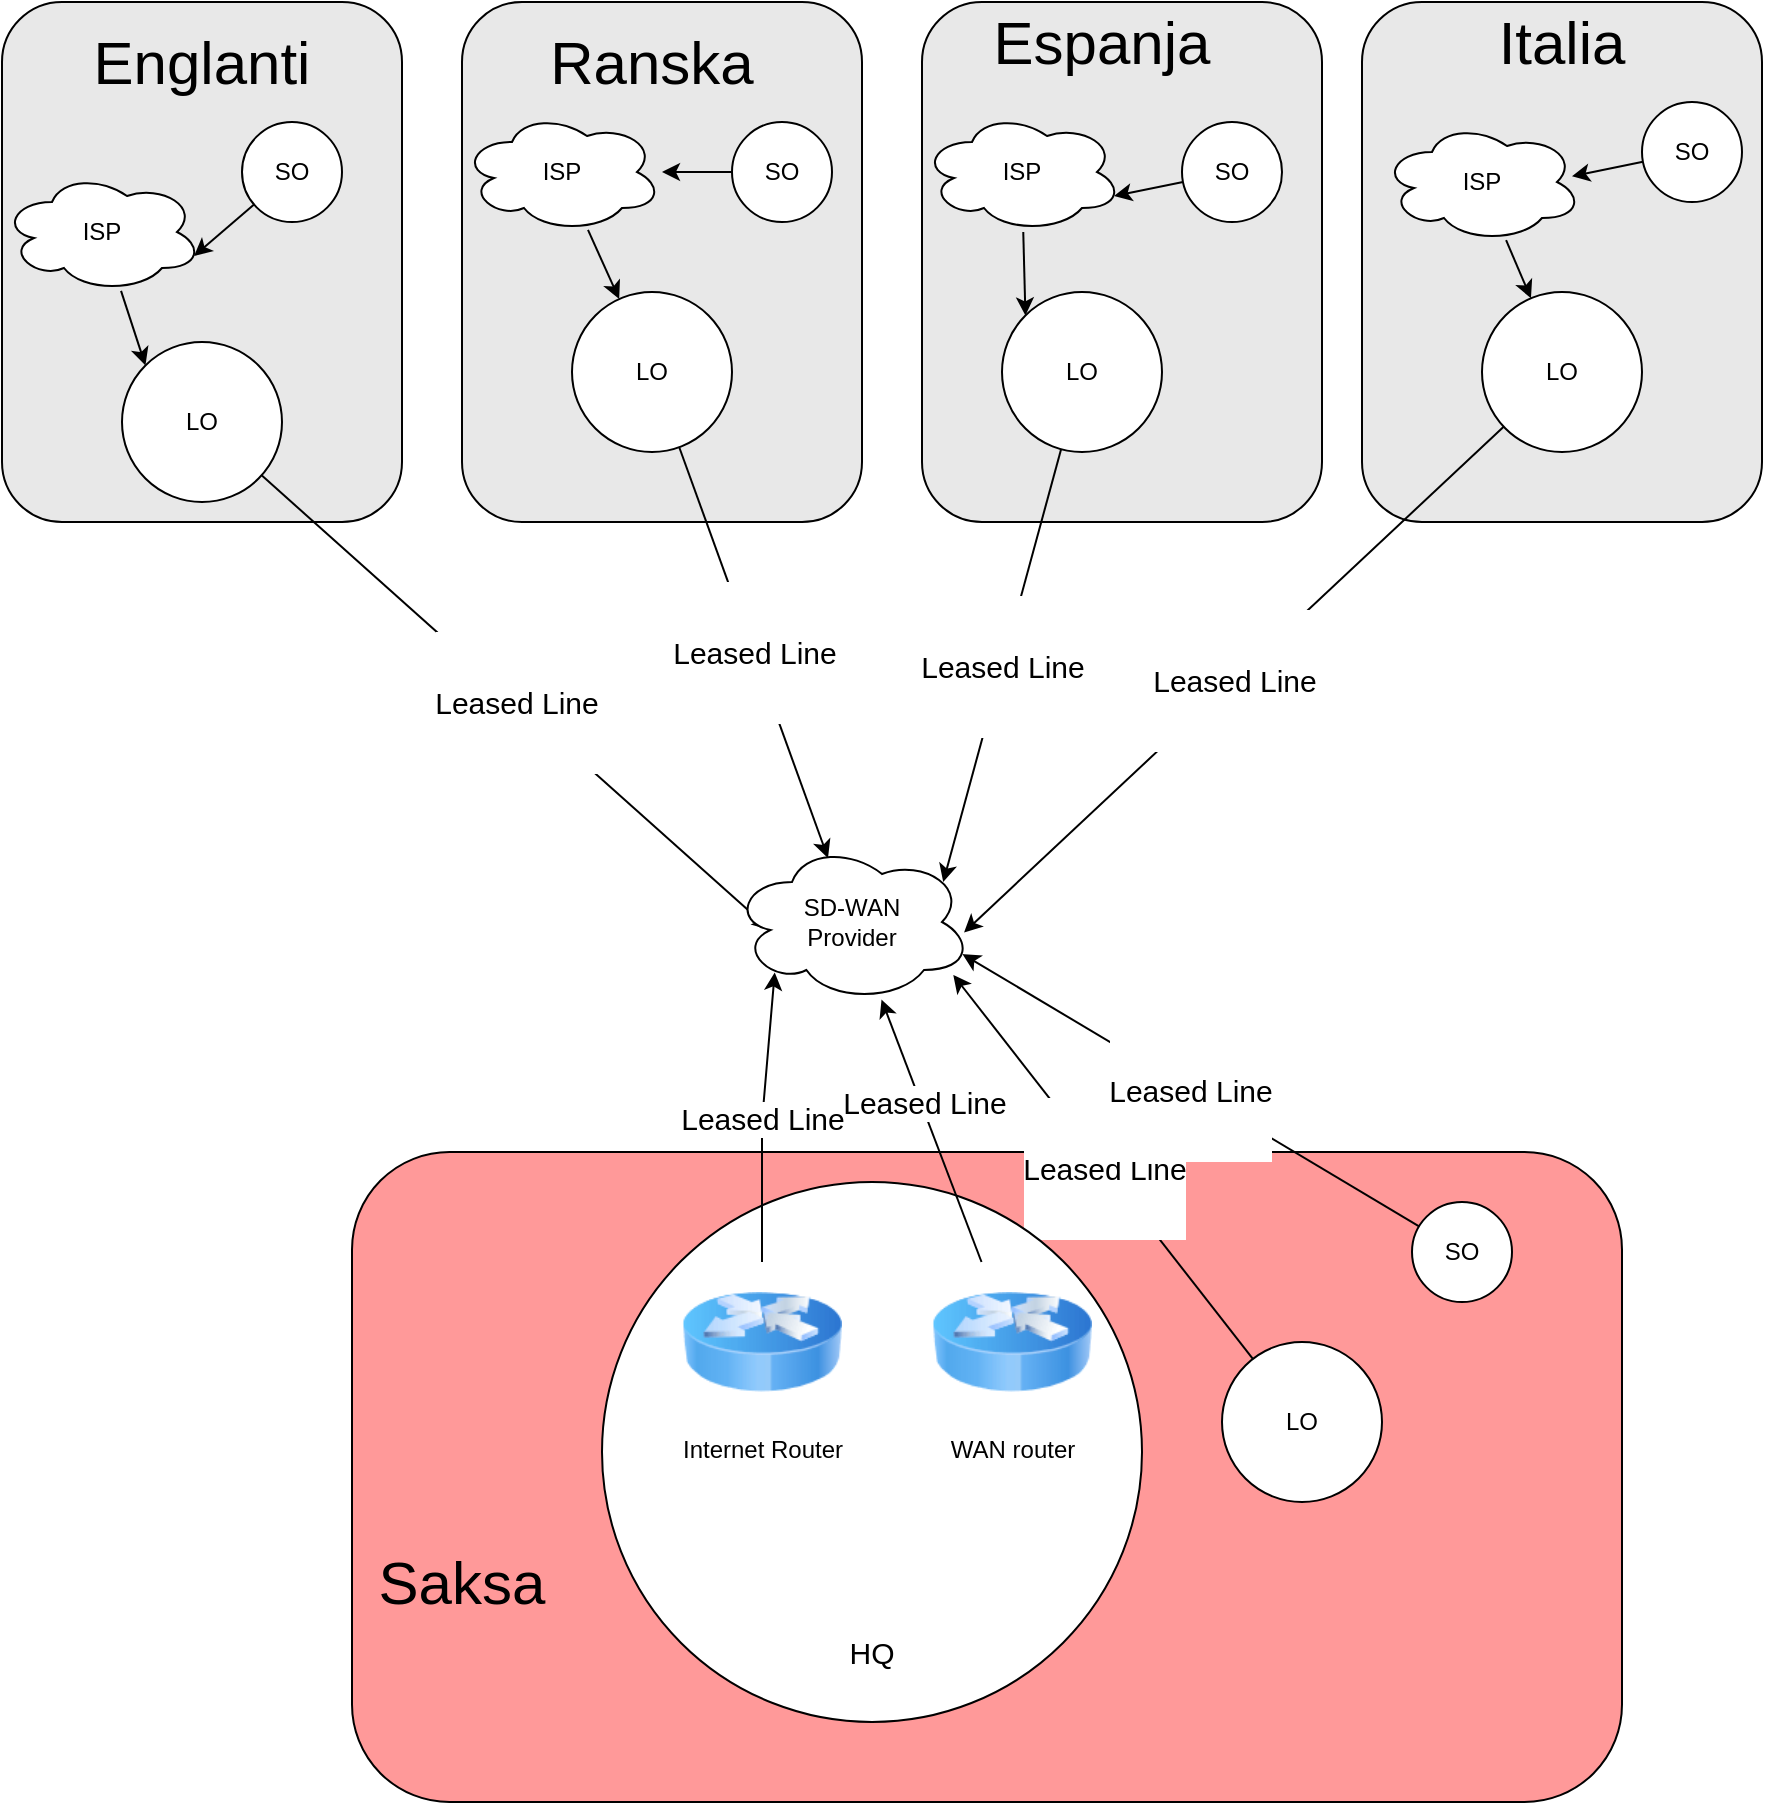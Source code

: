 <mxfile version="13.6.2" type="device"><diagram name="Page-1" id="822b0af5-4adb-64df-f703-e8dfc1f81529"><mxGraphModel dx="1953" dy="1343" grid="1" gridSize="10" guides="1" tooltips="1" connect="1" arrows="1" fold="1" page="1" pageScale="1" pageWidth="1100" pageHeight="850" background="#ffffff" math="0" shadow="0"><root><mxCell id="0"/><mxCell id="1" parent="0"/><mxCell id="u1D8cOFItN20y5w30PJY-21" value="" style="rounded=1;whiteSpace=wrap;html=1;fillColor=#FF9999;" parent="1" vertex="1"><mxGeometry x="135" y="465" width="635" height="325" as="geometry"/></mxCell><mxCell id="u1D8cOFItN20y5w30PJY-19" value="" style="rounded=1;whiteSpace=wrap;html=1;fillColor=#e8e8e8;" parent="1" vertex="1"><mxGeometry x="-40" y="-110" width="200" height="260" as="geometry"/></mxCell><mxCell id="u1D8cOFItN20y5w30PJY-18" value="" style="rounded=1;whiteSpace=wrap;html=1;fillColor=#e8e8e8;" parent="1" vertex="1"><mxGeometry x="190" y="-110" width="200" height="260" as="geometry"/></mxCell><mxCell id="u1D8cOFItN20y5w30PJY-16" value="" style="rounded=1;whiteSpace=wrap;html=1;fillColor=#E8E8E8;" parent="1" vertex="1"><mxGeometry x="640" y="-110" width="200" height="260" as="geometry"/></mxCell><mxCell id="u1D8cOFItN20y5w30PJY-15" value="" style="rounded=1;whiteSpace=wrap;html=1;fillColor=#e8e8e8;" parent="1" vertex="1"><mxGeometry x="420" y="-110" width="200" height="260" as="geometry"/></mxCell><mxCell id="_I1UJ1_BnQ4HkNFwCSlr-11" value="&#10;&#10;&lt;span style=&quot;color: rgb(0, 0, 0); font-family: helvetica; font-size: 15px; font-style: normal; font-weight: 400; letter-spacing: normal; text-align: center; text-indent: 0px; text-transform: none; word-spacing: 0px; background-color: rgb(255, 255, 255); display: inline; float: none;&quot;&gt;Leased Line&lt;/span&gt;&#10;&#10;" style="edgeStyle=none;rounded=0;orthogonalLoop=1;jettySize=auto;html=1;entryX=0.922;entryY=0.831;entryDx=0;entryDy=0;entryPerimeter=0;" parent="1" source="11cHOjeTRE5IJy1yAkKL-3" target="_I1UJ1_BnQ4HkNFwCSlr-3" edge="1"><mxGeometry relative="1" as="geometry"><mxPoint x="440" y="360" as="targetPoint"/></mxGeometry></mxCell><mxCell id="11cHOjeTRE5IJy1yAkKL-3" value="LO" style="ellipse;whiteSpace=wrap;html=1;aspect=fixed;" parent="1" vertex="1"><mxGeometry x="570" y="560" width="80" height="80" as="geometry"/></mxCell><mxCell id="_I1UJ1_BnQ4HkNFwCSlr-7" value="&#10;&#10;&lt;span style=&quot;color: rgb(0, 0, 0); font-family: helvetica; font-size: 15px; font-style: normal; font-weight: 400; letter-spacing: normal; text-align: center; text-indent: 0px; text-transform: none; word-spacing: 0px; background-color: rgb(255, 255, 255); display: inline; float: none;&quot;&gt;Leased Line&lt;/span&gt;&#10;&#10;" style="edgeStyle=none;rounded=0;orthogonalLoop=1;jettySize=auto;html=1;entryX=0.16;entryY=0.55;entryDx=0;entryDy=0;entryPerimeter=0;" parent="1" source="11cHOjeTRE5IJy1yAkKL-4" target="_I1UJ1_BnQ4HkNFwCSlr-3" edge="1"><mxGeometry relative="1" as="geometry"/></mxCell><mxCell id="11cHOjeTRE5IJy1yAkKL-4" value="LO" style="ellipse;whiteSpace=wrap;html=1;aspect=fixed;" parent="1" vertex="1"><mxGeometry x="20" y="60" width="80" height="80" as="geometry"/></mxCell><mxCell id="_I1UJ1_BnQ4HkNFwCSlr-8" value="&#10;&#10;&lt;span style=&quot;color: rgb(0, 0, 0); font-family: helvetica; font-size: 15px; font-style: normal; font-weight: 400; letter-spacing: normal; text-align: center; text-indent: 0px; text-transform: none; word-spacing: 0px; background-color: rgb(255, 255, 255); display: inline; float: none;&quot;&gt;Leased Line&lt;/span&gt;&#10;&#10;" style="edgeStyle=none;rounded=0;orthogonalLoop=1;jettySize=auto;html=1;entryX=0.4;entryY=0.1;entryDx=0;entryDy=0;entryPerimeter=0;" parent="1" source="11cHOjeTRE5IJy1yAkKL-5" target="_I1UJ1_BnQ4HkNFwCSlr-3" edge="1"><mxGeometry relative="1" as="geometry"><mxPoint x="361.201" y="193.281" as="targetPoint"/></mxGeometry></mxCell><mxCell id="11cHOjeTRE5IJy1yAkKL-5" value="LO" style="ellipse;whiteSpace=wrap;html=1;aspect=fixed;" parent="1" vertex="1"><mxGeometry x="245" y="35" width="80" height="80" as="geometry"/></mxCell><mxCell id="_I1UJ1_BnQ4HkNFwCSlr-9" value="&#10;&#10;&lt;span style=&quot;color: rgb(0, 0, 0); font-family: helvetica; font-size: 15px; font-style: normal; font-weight: 400; letter-spacing: normal; text-align: center; text-indent: 0px; text-transform: none; word-spacing: 0px; background-color: rgb(255, 255, 255); display: inline; float: none;&quot;&gt;Leased Line&lt;/span&gt;&#10;&#10;" style="edgeStyle=none;rounded=0;orthogonalLoop=1;jettySize=auto;html=1;entryX=0.88;entryY=0.25;entryDx=0;entryDy=0;entryPerimeter=0;" parent="1" source="11cHOjeTRE5IJy1yAkKL-6" target="_I1UJ1_BnQ4HkNFwCSlr-3" edge="1"><mxGeometry relative="1" as="geometry"/></mxCell><mxCell id="11cHOjeTRE5IJy1yAkKL-6" value="LO" style="ellipse;whiteSpace=wrap;html=1;aspect=fixed;" parent="1" vertex="1"><mxGeometry x="460" y="35" width="80" height="80" as="geometry"/></mxCell><mxCell id="_I1UJ1_BnQ4HkNFwCSlr-10" value="&#10;&#10;&lt;span style=&quot;color: rgb(0, 0, 0); font-family: helvetica; font-size: 15px; font-style: normal; font-weight: 400; letter-spacing: normal; text-align: center; text-indent: 0px; text-transform: none; word-spacing: 0px; background-color: rgb(255, 255, 255); display: inline; float: none;&quot;&gt;Leased Line&lt;/span&gt;&#10;&#10;" style="edgeStyle=none;rounded=0;orthogonalLoop=1;jettySize=auto;html=1;entryX=0.967;entryY=0.565;entryDx=0;entryDy=0;entryPerimeter=0;" parent="1" source="11cHOjeTRE5IJy1yAkKL-7" target="_I1UJ1_BnQ4HkNFwCSlr-3" edge="1"><mxGeometry relative="1" as="geometry"/></mxCell><mxCell id="11cHOjeTRE5IJy1yAkKL-7" value="LO" style="ellipse;whiteSpace=wrap;html=1;aspect=fixed;" parent="1" vertex="1"><mxGeometry x="700" y="35" width="80" height="80" as="geometry"/></mxCell><mxCell id="_I1UJ1_BnQ4HkNFwCSlr-14" style="edgeStyle=none;rounded=0;orthogonalLoop=1;jettySize=auto;html=1;entryX=0.96;entryY=0.7;entryDx=0;entryDy=0;entryPerimeter=0;" parent="1" source="11cHOjeTRE5IJy1yAkKL-35" target="_I1UJ1_BnQ4HkNFwCSlr-13" edge="1"><mxGeometry relative="1" as="geometry"/></mxCell><mxCell id="11cHOjeTRE5IJy1yAkKL-35" value="SO&lt;span style=&quot;color: rgba(0 , 0 , 0 , 0) ; font-family: monospace ; font-size: 0px&quot;&gt;%3CmxGraphModel%3E%3Croot%3E%3CmxCell%20id%3D%220%22%2F%3E%3CmxCell%20id%3D%221%22%20parent%3D%220%22%2F%3E%3CmxCell%20id%3D%222%22%20value%3D%22Data%20Center%22%20style%3D%22shape%3Dcylinder2%3BwhiteSpace%3Dwrap%3Bhtml%3D1%3BboundedLbl%3D1%3BbackgroundOutline%3D1%3Bsize%3D15%3B%22%20vertex%3D%221%22%20parent%3D%221%22%3E%3CmxGeometry%20x%3D%22910%22%20y%3D%22240%22%20width%3D%2260%22%20height%3D%2280%22%20as%3D%22geometry%22%2F%3E%3C%2FmxCell%3E%3C%2Froot%3E%3C%2FmxGraphModel%3E&lt;/span&gt;" style="ellipse;whiteSpace=wrap;html=1;aspect=fixed;" parent="1" vertex="1"><mxGeometry x="80" y="-50" width="50" height="50" as="geometry"/></mxCell><mxCell id="_I1UJ1_BnQ4HkNFwCSlr-21" style="edgeStyle=none;rounded=0;orthogonalLoop=1;jettySize=auto;html=1;entryX=0.96;entryY=0.7;entryDx=0;entryDy=0;entryPerimeter=0;" parent="1" source="11cHOjeTRE5IJy1yAkKL-36" target="_I1UJ1_BnQ4HkNFwCSlr-17" edge="1"><mxGeometry relative="1" as="geometry"/></mxCell><mxCell id="11cHOjeTRE5IJy1yAkKL-36" value="SO&lt;span style=&quot;color: rgba(0 , 0 , 0 , 0) ; font-family: monospace ; font-size: 0px&quot;&gt;%3CmxGraphModel%3E%3Croot%3E%3CmxCell%20id%3D%220%22%2F%3E%3CmxCell%20id%3D%221%22%20parent%3D%220%22%2F%3E%3CmxCell%20id%3D%222%22%20value%3D%22Data%20Center%22%20style%3D%22shape%3Dcylinder2%3BwhiteSpace%3Dwrap%3Bhtml%3D1%3BboundedLbl%3D1%3BbackgroundOutline%3D1%3Bsize%3D15%3B%22%20vertex%3D%221%22%20parent%3D%221%22%3E%3CmxGeometry%20x%3D%22910%22%20y%3D%22240%22%20width%3D%2260%22%20height%3D%2280%22%20as%3D%22geometry%22%2F%3E%3C%2FmxCell%3E%3C%2Froot%3E%3C%2FmxGraphModel%3E&lt;/span&gt;" style="ellipse;whiteSpace=wrap;html=1;aspect=fixed;" parent="1" vertex="1"><mxGeometry x="550" y="-50" width="50" height="50" as="geometry"/></mxCell><mxCell id="_I1UJ1_BnQ4HkNFwCSlr-23" style="edgeStyle=none;rounded=0;orthogonalLoop=1;jettySize=auto;html=1;" parent="1" source="11cHOjeTRE5IJy1yAkKL-37" target="_I1UJ1_BnQ4HkNFwCSlr-16" edge="1"><mxGeometry relative="1" as="geometry"/></mxCell><mxCell id="11cHOjeTRE5IJy1yAkKL-37" value="SO&lt;span style=&quot;color: rgba(0 , 0 , 0 , 0) ; font-family: monospace ; font-size: 0px&quot;&gt;%3CmxGraphModel%3E%3Croot%3E%3CmxCell%20id%3D%220%22%2F%3E%3CmxCell%20id%3D%221%22%20parent%3D%220%22%2F%3E%3CmxCell%20id%3D%222%22%20value%3D%22Data%20Center%22%20style%3D%22shape%3Dcylinder2%3BwhiteSpace%3Dwrap%3Bhtml%3D1%3BboundedLbl%3D1%3BbackgroundOutline%3D1%3Bsize%3D15%3B%22%20vertex%3D%221%22%20parent%3D%221%22%3E%3CmxGeometry%20x%3D%22910%22%20y%3D%22240%22%20width%3D%2260%22%20height%3D%2280%22%20as%3D%22geometry%22%2F%3E%3C%2FmxCell%3E%3C%2Froot%3E%3C%2FmxGraphModel%3E&lt;/span&gt;" style="ellipse;whiteSpace=wrap;html=1;aspect=fixed;" parent="1" vertex="1"><mxGeometry x="325" y="-50" width="50" height="50" as="geometry"/></mxCell><mxCell id="_I1UJ1_BnQ4HkNFwCSlr-19" style="edgeStyle=none;rounded=0;orthogonalLoop=1;jettySize=auto;html=1;entryX=0.95;entryY=0.453;entryDx=0;entryDy=0;entryPerimeter=0;" parent="1" source="11cHOjeTRE5IJy1yAkKL-38" target="_I1UJ1_BnQ4HkNFwCSlr-18" edge="1"><mxGeometry relative="1" as="geometry"/></mxCell><mxCell id="11cHOjeTRE5IJy1yAkKL-38" value="SO&lt;span style=&quot;color: rgba(0 , 0 , 0 , 0) ; font-family: monospace ; font-size: 0px&quot;&gt;%3CmxGraphModel%3E%3Croot%3E%3CmxCell%20id%3D%220%22%2F%3E%3CmxCell%20id%3D%221%22%20parent%3D%220%22%2F%3E%3CmxCell%20id%3D%222%22%20value%3D%22Data%20Center%22%20style%3D%22shape%3Dcylinder2%3BwhiteSpace%3Dwrap%3Bhtml%3D1%3BboundedLbl%3D1%3BbackgroundOutline%3D1%3Bsize%3D15%3B%22%20vertex%3D%221%22%20parent%3D%221%22%3E%3CmxGeometry%20x%3D%22910%22%20y%3D%22240%22%20width%3D%2260%22%20height%3D%2280%22%20as%3D%22geometry%22%2F%3E%3C%2FmxCell%3E%3C%2Froot%3E%3C%2FmxGraphModel%3E&lt;/span&gt;" style="ellipse;whiteSpace=wrap;html=1;aspect=fixed;" parent="1" vertex="1"><mxGeometry x="780" y="-60" width="50" height="50" as="geometry"/></mxCell><mxCell id="_I1UJ1_BnQ4HkNFwCSlr-12" value="&#10;&#10;&lt;span style=&quot;color: rgb(0, 0, 0); font-family: helvetica; font-size: 15px; font-style: normal; font-weight: 400; letter-spacing: normal; text-align: center; text-indent: 0px; text-transform: none; word-spacing: 0px; background-color: rgb(255, 255, 255); display: inline; float: none;&quot;&gt;Leased Line&lt;/span&gt;&#10;&#10;" style="edgeStyle=none;rounded=0;orthogonalLoop=1;jettySize=auto;html=1;entryX=0.96;entryY=0.7;entryDx=0;entryDy=0;entryPerimeter=0;" parent="1" source="11cHOjeTRE5IJy1yAkKL-39" target="_I1UJ1_BnQ4HkNFwCSlr-3" edge="1"><mxGeometry relative="1" as="geometry"/></mxCell><mxCell id="11cHOjeTRE5IJy1yAkKL-39" value="SO&lt;span style=&quot;color: rgba(0 , 0 , 0 , 0) ; font-family: monospace ; font-size: 0px&quot;&gt;%3CmxGraphModel%3E%3Croot%3E%3CmxCell%20id%3D%220%22%2F%3E%3CmxCell%20id%3D%221%22%20parent%3D%220%22%2F%3E%3CmxCell%20id%3D%222%22%20value%3D%22Data%20Center%22%20style%3D%22shape%3Dcylinder2%3BwhiteSpace%3Dwrap%3Bhtml%3D1%3BboundedLbl%3D1%3BbackgroundOutline%3D1%3Bsize%3D15%3B%22%20vertex%3D%221%22%20parent%3D%221%22%3E%3CmxGeometry%20x%3D%22910%22%20y%3D%22240%22%20width%3D%2260%22%20height%3D%2280%22%20as%3D%22geometry%22%2F%3E%3C%2FmxCell%3E%3C%2Froot%3E%3C%2FmxGraphModel%3E&lt;/span&gt;" style="ellipse;whiteSpace=wrap;html=1;aspect=fixed;" parent="1" vertex="1"><mxGeometry x="665" y="490" width="50" height="50" as="geometry"/></mxCell><mxCell id="11cHOjeTRE5IJy1yAkKL-1" value="&lt;font style=&quot;font-size: 15px&quot;&gt;HQ&lt;/font&gt;" style="ellipse;whiteSpace=wrap;html=1;aspect=fixed;spacingTop=200;" parent="1" vertex="1"><mxGeometry x="260" y="480" width="270" height="270" as="geometry"/></mxCell><mxCell id="u1D8cOFItN20y5w30PJY-23" value="&lt;font style=&quot;font-size: 30px&quot;&gt;Saksa&lt;/font&gt;" style="text;html=1;strokeColor=none;fillColor=none;align=center;verticalAlign=middle;whiteSpace=wrap;rounded=0;" parent="1" vertex="1"><mxGeometry x="130" y="670" width="120" height="20" as="geometry"/></mxCell><mxCell id="u1D8cOFItN20y5w30PJY-24" value="&lt;font style=&quot;font-size: 30px&quot;&gt;Englanti&lt;/font&gt;" style="text;html=1;strokeColor=none;fillColor=none;align=center;verticalAlign=middle;whiteSpace=wrap;rounded=0;" parent="1" vertex="1"><mxGeometry y="-90" width="120" height="20" as="geometry"/></mxCell><mxCell id="u1D8cOFItN20y5w30PJY-25" value="&lt;font style=&quot;font-size: 30px&quot;&gt;Ranska&lt;/font&gt;" style="text;html=1;strokeColor=none;fillColor=none;align=center;verticalAlign=middle;whiteSpace=wrap;rounded=0;" parent="1" vertex="1"><mxGeometry x="225" y="-90" width="120" height="20" as="geometry"/></mxCell><mxCell id="u1D8cOFItN20y5w30PJY-26" value="&lt;span style=&quot;font-size: 30px&quot;&gt;Espanja&lt;/span&gt;" style="text;html=1;strokeColor=none;fillColor=none;align=center;verticalAlign=middle;whiteSpace=wrap;rounded=0;" parent="1" vertex="1"><mxGeometry x="450" y="-100" width="120" height="20" as="geometry"/></mxCell><mxCell id="u1D8cOFItN20y5w30PJY-27" value="&lt;font style=&quot;font-size: 30px&quot;&gt;Italia&lt;/font&gt;" style="text;html=1;strokeColor=none;fillColor=none;align=center;verticalAlign=middle;whiteSpace=wrap;rounded=0;" parent="1" vertex="1"><mxGeometry x="680" y="-100" width="120" height="20" as="geometry"/></mxCell><mxCell id="_I1UJ1_BnQ4HkNFwCSlr-4" value="&lt;font style=&quot;font-size: 15px&quot;&gt;Leased Line&lt;/font&gt;" style="rounded=0;orthogonalLoop=1;jettySize=auto;html=1;entryX=0.178;entryY=0.815;entryDx=0;entryDy=0;entryPerimeter=0;" parent="1" source="_I1UJ1_BnQ4HkNFwCSlr-1" target="_I1UJ1_BnQ4HkNFwCSlr-3" edge="1"><mxGeometry relative="1" as="geometry"><Array as="points"><mxPoint x="340" y="450"/></Array></mxGeometry></mxCell><mxCell id="_I1UJ1_BnQ4HkNFwCSlr-1" value="Internet Router" style="image;html=1;image=img/lib/clip_art/networking/Router_Icon_128x128.png" parent="1" vertex="1"><mxGeometry x="300" y="520" width="80" height="80" as="geometry"/></mxCell><mxCell id="_I1UJ1_BnQ4HkNFwCSlr-5" style="edgeStyle=none;rounded=0;orthogonalLoop=1;jettySize=auto;html=1;" parent="1" source="_I1UJ1_BnQ4HkNFwCSlr-2" target="_I1UJ1_BnQ4HkNFwCSlr-3" edge="1"><mxGeometry relative="1" as="geometry"/></mxCell><mxCell id="_I1UJ1_BnQ4HkNFwCSlr-6" value="&lt;font style=&quot;font-size: 15px&quot;&gt;Leased Line&lt;/font&gt;" style="edgeLabel;html=1;align=center;verticalAlign=middle;resizable=0;points=[];" parent="_I1UJ1_BnQ4HkNFwCSlr-5" vertex="1" connectable="0"><mxGeometry x="0.232" y="-2" relative="1" as="geometry"><mxPoint y="1" as="offset"/></mxGeometry></mxCell><mxCell id="_I1UJ1_BnQ4HkNFwCSlr-2" value="WAN router" style="image;html=1;image=img/lib/clip_art/networking/Router_Icon_128x128.png" parent="1" vertex="1"><mxGeometry x="425" y="520" width="80" height="80" as="geometry"/></mxCell><mxCell id="_I1UJ1_BnQ4HkNFwCSlr-3" value="SD-WAN&lt;br&gt;Provider" style="ellipse;shape=cloud;whiteSpace=wrap;html=1;" parent="1" vertex="1"><mxGeometry x="325" y="310" width="120" height="80" as="geometry"/></mxCell><mxCell id="_I1UJ1_BnQ4HkNFwCSlr-15" style="edgeStyle=none;rounded=0;orthogonalLoop=1;jettySize=auto;html=1;entryX=0;entryY=0;entryDx=0;entryDy=0;" parent="1" source="_I1UJ1_BnQ4HkNFwCSlr-13" target="11cHOjeTRE5IJy1yAkKL-4" edge="1"><mxGeometry relative="1" as="geometry"/></mxCell><mxCell id="_I1UJ1_BnQ4HkNFwCSlr-13" value="ISP" style="ellipse;shape=cloud;whiteSpace=wrap;html=1;" parent="1" vertex="1"><mxGeometry x="-40" y="-25" width="100" height="60" as="geometry"/></mxCell><mxCell id="_I1UJ1_BnQ4HkNFwCSlr-24" style="edgeStyle=none;rounded=0;orthogonalLoop=1;jettySize=auto;html=1;" parent="1" source="_I1UJ1_BnQ4HkNFwCSlr-16" target="11cHOjeTRE5IJy1yAkKL-5" edge="1"><mxGeometry relative="1" as="geometry"/></mxCell><mxCell id="_I1UJ1_BnQ4HkNFwCSlr-16" value="ISP" style="ellipse;shape=cloud;whiteSpace=wrap;html=1;" parent="1" vertex="1"><mxGeometry x="190" y="-55" width="100" height="60" as="geometry"/></mxCell><mxCell id="_I1UJ1_BnQ4HkNFwCSlr-22" style="edgeStyle=none;rounded=0;orthogonalLoop=1;jettySize=auto;html=1;entryX=0;entryY=0;entryDx=0;entryDy=0;" parent="1" source="_I1UJ1_BnQ4HkNFwCSlr-17" target="11cHOjeTRE5IJy1yAkKL-6" edge="1"><mxGeometry relative="1" as="geometry"/></mxCell><mxCell id="_I1UJ1_BnQ4HkNFwCSlr-17" value="ISP" style="ellipse;shape=cloud;whiteSpace=wrap;html=1;" parent="1" vertex="1"><mxGeometry x="420" y="-55" width="100" height="60" as="geometry"/></mxCell><mxCell id="_I1UJ1_BnQ4HkNFwCSlr-20" style="edgeStyle=none;rounded=0;orthogonalLoop=1;jettySize=auto;html=1;" parent="1" source="_I1UJ1_BnQ4HkNFwCSlr-18" target="11cHOjeTRE5IJy1yAkKL-7" edge="1"><mxGeometry relative="1" as="geometry"/></mxCell><mxCell id="_I1UJ1_BnQ4HkNFwCSlr-18" value="ISP" style="ellipse;shape=cloud;whiteSpace=wrap;html=1;" parent="1" vertex="1"><mxGeometry x="650" y="-50" width="100" height="60" as="geometry"/></mxCell></root></mxGraphModel></diagram></mxfile>